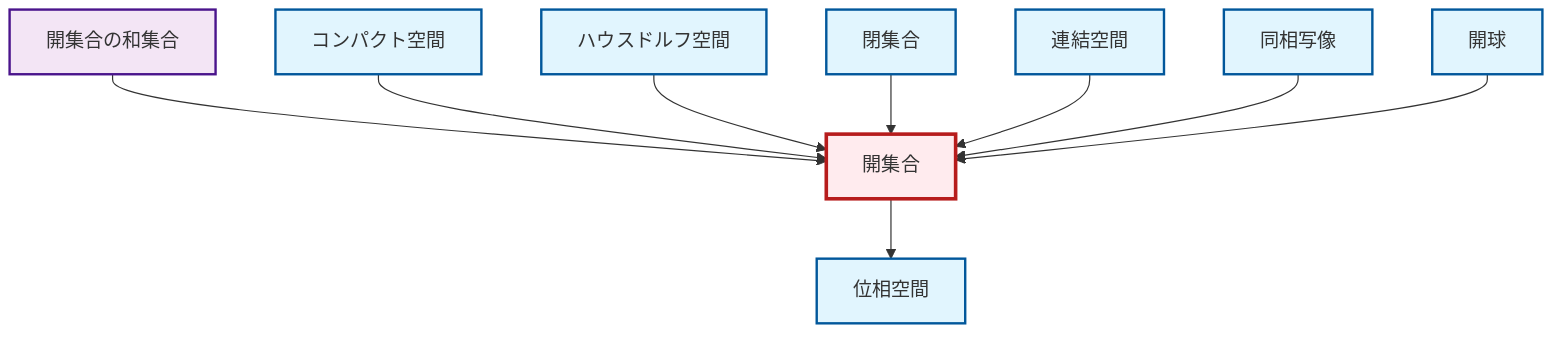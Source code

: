 graph TD
    classDef definition fill:#e1f5fe,stroke:#01579b,stroke-width:2px
    classDef theorem fill:#f3e5f5,stroke:#4a148c,stroke-width:2px
    classDef axiom fill:#fff3e0,stroke:#e65100,stroke-width:2px
    classDef example fill:#e8f5e9,stroke:#1b5e20,stroke-width:2px
    classDef current fill:#ffebee,stroke:#b71c1c,stroke-width:3px
    def-topological-space["位相空間"]:::definition
    def-open-set["開集合"]:::definition
    def-homeomorphism["同相写像"]:::definition
    def-closed-set["閉集合"]:::definition
    def-hausdorff["ハウスドルフ空間"]:::definition
    thm-union-open-sets["開集合の和集合"]:::theorem
    def-compact["コンパクト空間"]:::definition
    def-open-ball["開球"]:::definition
    def-connected["連結空間"]:::definition
    thm-union-open-sets --> def-open-set
    def-compact --> def-open-set
    def-hausdorff --> def-open-set
    def-closed-set --> def-open-set
    def-open-set --> def-topological-space
    def-connected --> def-open-set
    def-homeomorphism --> def-open-set
    def-open-ball --> def-open-set
    class def-open-set current